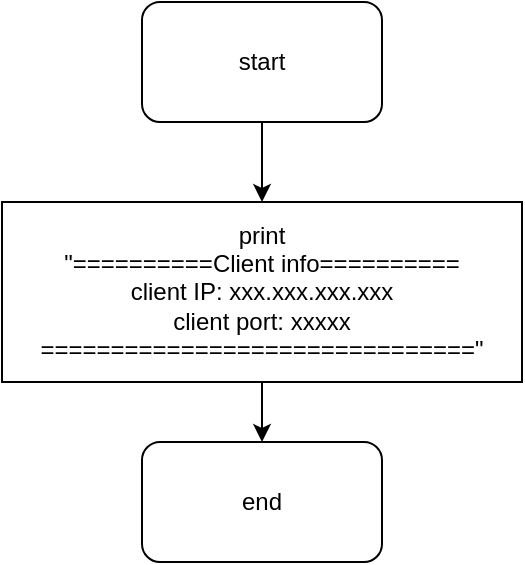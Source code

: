 <mxfile version="24.2.5" type="device">
  <diagram name="페이지-1" id="Fg3F8MiWt500lfujR5S4">
    <mxGraphModel dx="1194" dy="657" grid="1" gridSize="10" guides="1" tooltips="1" connect="1" arrows="1" fold="1" page="1" pageScale="1" pageWidth="827" pageHeight="1169" math="0" shadow="0">
      <root>
        <mxCell id="0" />
        <mxCell id="1" parent="0" />
        <mxCell id="Xrz4ZLWfAwfnYSgGnZuo-4" value="" style="edgeStyle=orthogonalEdgeStyle;rounded=0;orthogonalLoop=1;jettySize=auto;html=1;entryX=0.5;entryY=0;entryDx=0;entryDy=0;" edge="1" parent="1" source="Xrz4ZLWfAwfnYSgGnZuo-1" target="Xrz4ZLWfAwfnYSgGnZuo-11">
          <mxGeometry relative="1" as="geometry">
            <mxPoint x="420" y="240" as="targetPoint" />
          </mxGeometry>
        </mxCell>
        <mxCell id="Xrz4ZLWfAwfnYSgGnZuo-1" value="start" style="rounded=1;whiteSpace=wrap;html=1;" vertex="1" parent="1">
          <mxGeometry x="360" y="250" width="120" height="60" as="geometry" />
        </mxCell>
        <mxCell id="Xrz4ZLWfAwfnYSgGnZuo-7" value="end" style="rounded=1;whiteSpace=wrap;html=1;" vertex="1" parent="1">
          <mxGeometry x="360" y="470" width="120" height="60" as="geometry" />
        </mxCell>
        <mxCell id="Xrz4ZLWfAwfnYSgGnZuo-28" value="" style="edgeStyle=orthogonalEdgeStyle;rounded=0;orthogonalLoop=1;jettySize=auto;html=1;entryX=0.5;entryY=0;entryDx=0;entryDy=0;" edge="1" parent="1" source="Xrz4ZLWfAwfnYSgGnZuo-11" target="Xrz4ZLWfAwfnYSgGnZuo-7">
          <mxGeometry relative="1" as="geometry">
            <mxPoint x="420" y="450" as="targetPoint" />
          </mxGeometry>
        </mxCell>
        <mxCell id="Xrz4ZLWfAwfnYSgGnZuo-11" value="print&lt;div&gt;&quot;&lt;span style=&quot;background-color: initial;&quot;&gt;==========Client info==========&lt;/span&gt;&lt;span style=&quot;background-color: initial;&quot;&gt;&lt;div&gt;client IP: xxx.xxx.xxx.xxx&lt;/div&gt;&lt;div&gt;client port: xxxxx&lt;/div&gt;&lt;/span&gt;&lt;span style=&quot;background-color: initial;&quot;&gt;===============================&lt;/span&gt;&lt;span style=&quot;background-color: initial;&quot;&gt;&quot;&lt;/span&gt;&lt;/div&gt;" style="rounded=0;whiteSpace=wrap;html=1;" vertex="1" parent="1">
          <mxGeometry x="290" y="350" width="260" height="90" as="geometry" />
        </mxCell>
      </root>
    </mxGraphModel>
  </diagram>
</mxfile>
